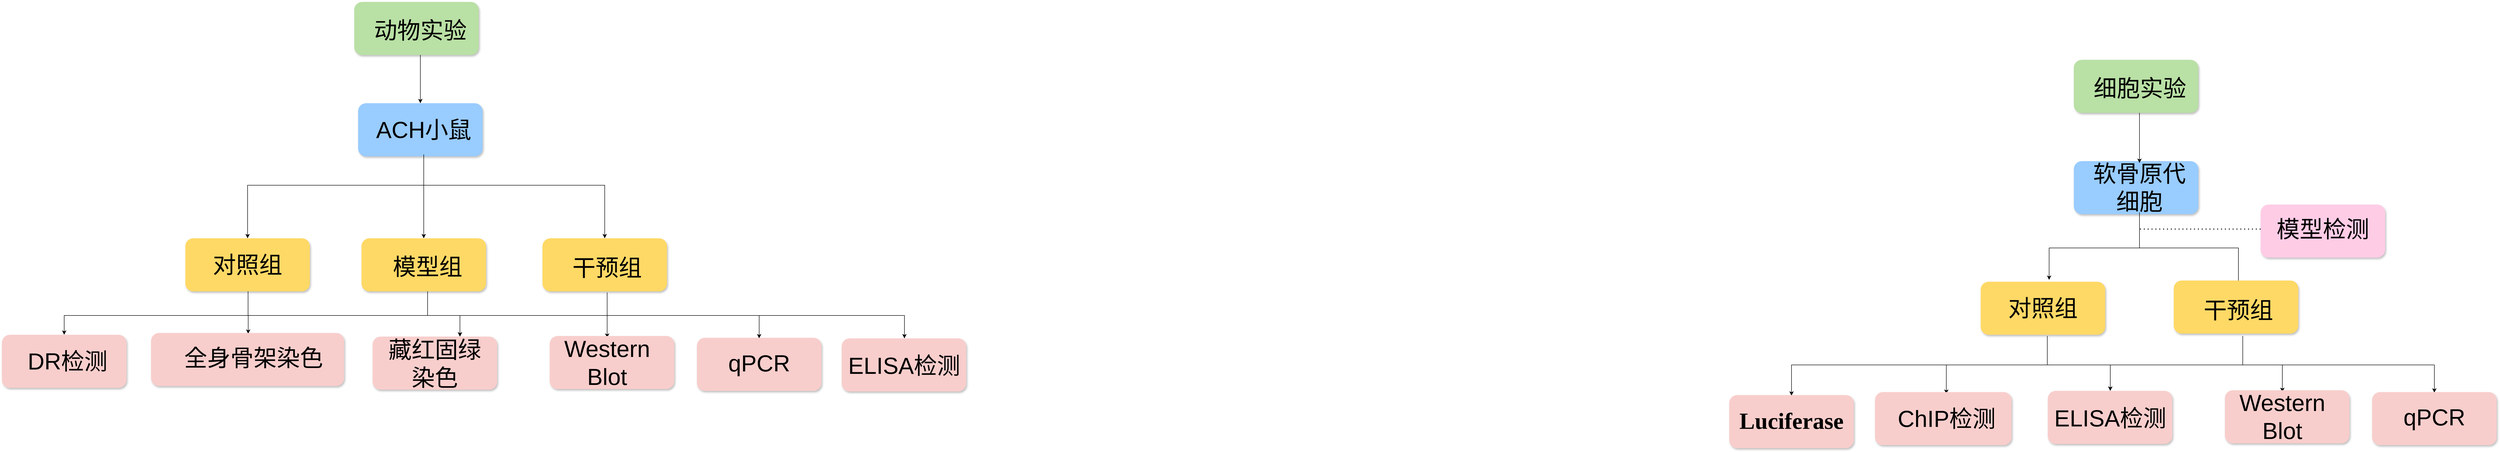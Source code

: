 <mxfile version="13.6.0" type="github"><diagram name="Page-1" id="97916047-d0de-89f5-080d-49f4d83e522f"><mxGraphModel dx="3237" dy="1623" grid="1" gridSize="10" guides="1" tooltips="1" connect="1" arrows="1" fold="1" page="1" pageScale="1.5" pageWidth="1169" pageHeight="827" background="#ffffff" math="0" shadow="0"><root><mxCell id="0"/><mxCell id="1" parent="0"/><mxCell id="CBgHFn_-aRq9Qqx-Fdjr-55" value="" style="rounded=1;fillColor=#B9E0A5;strokeColor=none;shadow=1;gradientColor=none;fontStyle=1;fontColor=#FFFFFF;fontSize=14;" vertex="1" parent="1"><mxGeometry x="740" y="10" width="258" height="110" as="geometry"/></mxCell><mxCell id="CBgHFn_-aRq9Qqx-Fdjr-56" value="" style="rounded=1;fillColor=#99CCFF;strokeColor=none;shadow=1;gradientColor=none;fontStyle=1;fontColor=#FFFFFF;fontSize=14;" vertex="1" parent="1"><mxGeometry x="748" y="220" width="258" height="110" as="geometry"/></mxCell><mxCell id="CBgHFn_-aRq9Qqx-Fdjr-59" value="" style="edgeStyle=orthogonalEdgeStyle;rounded=0;orthogonalLoop=1;jettySize=auto;html=1;" edge="1" parent="1" source="CBgHFn_-aRq9Qqx-Fdjr-58" target="CBgHFn_-aRq9Qqx-Fdjr-56"><mxGeometry relative="1" as="geometry"/></mxCell><mxCell id="CBgHFn_-aRq9Qqx-Fdjr-58" value="&lt;font style=&quot;font-size: 48px&quot;&gt;动物实验&lt;/font&gt;" style="text;html=1;strokeColor=none;fillColor=none;align=center;verticalAlign=middle;whiteSpace=wrap;rounded=0;" vertex="1" parent="1"><mxGeometry x="763" y="17.5" width="228" height="102.5" as="geometry"/></mxCell><mxCell id="CBgHFn_-aRq9Qqx-Fdjr-66" style="edgeStyle=orthogonalEdgeStyle;rounded=0;orthogonalLoop=1;jettySize=auto;html=1;" edge="1" parent="1" source="CBgHFn_-aRq9Qqx-Fdjr-60" target="CBgHFn_-aRq9Qqx-Fdjr-61"><mxGeometry relative="1" as="geometry"><Array as="points"><mxPoint x="884" y="390"/><mxPoint x="519" y="390"/></Array></mxGeometry></mxCell><mxCell id="CBgHFn_-aRq9Qqx-Fdjr-67" style="edgeStyle=orthogonalEdgeStyle;rounded=0;orthogonalLoop=1;jettySize=auto;html=1;" edge="1" parent="1" source="CBgHFn_-aRq9Qqx-Fdjr-60" target="CBgHFn_-aRq9Qqx-Fdjr-64"><mxGeometry relative="1" as="geometry"/></mxCell><mxCell id="CBgHFn_-aRq9Qqx-Fdjr-68" style="edgeStyle=orthogonalEdgeStyle;rounded=0;orthogonalLoop=1;jettySize=auto;html=1;" edge="1" parent="1" source="CBgHFn_-aRq9Qqx-Fdjr-60" target="CBgHFn_-aRq9Qqx-Fdjr-65"><mxGeometry relative="1" as="geometry"><Array as="points"><mxPoint x="884" y="390"/><mxPoint x="1259" y="390"/></Array></mxGeometry></mxCell><mxCell id="CBgHFn_-aRq9Qqx-Fdjr-60" value="&lt;font style=&quot;font-size: 48px&quot;&gt;ACH小鼠&lt;/font&gt;" style="text;html=1;strokeColor=none;fillColor=none;align=center;verticalAlign=middle;whiteSpace=wrap;rounded=0;" vertex="1" parent="1"><mxGeometry x="770" y="223.75" width="228" height="102.5" as="geometry"/></mxCell><mxCell id="CBgHFn_-aRq9Qqx-Fdjr-61" value="" style="rounded=1;fillColor=#FFD966;strokeColor=none;shadow=1;gradientColor=none;fontStyle=1;fontColor=#FFFFFF;fontSize=14;" vertex="1" parent="1"><mxGeometry x="390" y="500" width="258" height="110" as="geometry"/></mxCell><mxCell id="CBgHFn_-aRq9Qqx-Fdjr-64" value="" style="rounded=1;fillColor=#FFD966;strokeColor=none;shadow=1;gradientColor=none;fontStyle=1;fontColor=#FFFFFF;fontSize=14;" vertex="1" parent="1"><mxGeometry x="755" y="500" width="258" height="110" as="geometry"/></mxCell><mxCell id="CBgHFn_-aRq9Qqx-Fdjr-65" value="" style="rounded=1;fillColor=#FFD966;strokeColor=none;shadow=1;gradientColor=none;fontStyle=1;fontColor=#FFFFFF;fontSize=14;" vertex="1" parent="1"><mxGeometry x="1130" y="500" width="258" height="110" as="geometry"/></mxCell><mxCell id="CBgHFn_-aRq9Qqx-Fdjr-73" style="edgeStyle=orthogonalEdgeStyle;rounded=0;orthogonalLoop=1;jettySize=auto;html=1;" edge="1" parent="1" source="CBgHFn_-aRq9Qqx-Fdjr-69" target="CBgHFn_-aRq9Qqx-Fdjr-72"><mxGeometry relative="1" as="geometry"><Array as="points"><mxPoint x="520" y="660"/><mxPoint x="139" y="660"/></Array></mxGeometry></mxCell><mxCell id="CBgHFn_-aRq9Qqx-Fdjr-69" value="&lt;font size=&quot;7&quot;&gt;对照组&lt;/font&gt;&lt;span style=&quot;color: rgba(0 , 0 , 0 , 0) ; font-family: monospace ; font-size: 0px&quot;&gt;%3CmxGraphModel%3E%3Croot%3E%3CmxCell%20id%3D%220%22%2F%3E%3CmxCell%20id%3D%221%22%20parent%3D%220%22%2F%3E%3CmxCell%20id%3D%222%22%20value%3D%22%26lt%3Bfont%20style%3D%26quot%3Bfont-size%3A%2048px%26quot%3B%26gt%3BACH%E5%B0%8F%E9%BC%A0%26lt%3B%2Ffont%26gt%3B%22%20style%3D%22text%3Bhtml%3D1%3BstrokeColor%3Dnone%3BfillColor%3Dnone%3Balign%3Dcenter%3BverticalAlign%3Dmiddle%3BwhiteSpace%3Dwrap%3Brounded%3D0%3B%22%20vertex%3D%221%22%20parent%3D%221%22%3E%3CmxGeometry%20x%3D%22770%22%20y%3D%22553.75%22%20width%3D%22228%22%20height%3D%22102.5%22%20as%3D%22geometry%22%2F%3E%3C%2FmxCell%3E%3C%2Froot%3E%3C%2FmxGraphModel%3E&lt;/span&gt;" style="text;html=1;strokeColor=none;fillColor=none;align=center;verticalAlign=middle;whiteSpace=wrap;rounded=0;" vertex="1" parent="1"><mxGeometry x="405" y="500" width="228" height="110" as="geometry"/></mxCell><mxCell id="CBgHFn_-aRq9Qqx-Fdjr-96" style="edgeStyle=orthogonalEdgeStyle;rounded=0;orthogonalLoop=1;jettySize=auto;html=1;entryX=0.47;entryY=0.016;entryDx=0;entryDy=0;entryPerimeter=0;" edge="1" parent="1" source="CBgHFn_-aRq9Qqx-Fdjr-70" target="CBgHFn_-aRq9Qqx-Fdjr-91"><mxGeometry relative="1" as="geometry"><Array as="points"><mxPoint x="892" y="660"/><mxPoint x="520" y="660"/></Array></mxGeometry></mxCell><mxCell id="CBgHFn_-aRq9Qqx-Fdjr-97" style="edgeStyle=orthogonalEdgeStyle;rounded=0;orthogonalLoop=1;jettySize=auto;html=1;" edge="1" parent="1" source="CBgHFn_-aRq9Qqx-Fdjr-70" target="CBgHFn_-aRq9Qqx-Fdjr-92"><mxGeometry relative="1" as="geometry"><Array as="points"><mxPoint x="892" y="660"/><mxPoint x="959" y="660"/></Array></mxGeometry></mxCell><mxCell id="CBgHFn_-aRq9Qqx-Fdjr-70" value="&lt;font size=&quot;7&quot;&gt;模型组&lt;/font&gt;" style="text;html=1;strokeColor=none;fillColor=none;align=center;verticalAlign=middle;whiteSpace=wrap;rounded=0;" vertex="1" parent="1"><mxGeometry x="778" y="507.5" width="228" height="102.5" as="geometry"/></mxCell><mxCell id="CBgHFn_-aRq9Qqx-Fdjr-98" style="edgeStyle=orthogonalEdgeStyle;rounded=0;orthogonalLoop=1;jettySize=auto;html=1;" edge="1" parent="1" source="CBgHFn_-aRq9Qqx-Fdjr-71" target="CBgHFn_-aRq9Qqx-Fdjr-93"><mxGeometry relative="1" as="geometry"><Array as="points"><mxPoint x="1264" y="660"/><mxPoint x="1579" y="660"/></Array></mxGeometry></mxCell><mxCell id="CBgHFn_-aRq9Qqx-Fdjr-99" style="edgeStyle=orthogonalEdgeStyle;rounded=0;orthogonalLoop=1;jettySize=auto;html=1;" edge="1" parent="1" source="CBgHFn_-aRq9Qqx-Fdjr-71" target="CBgHFn_-aRq9Qqx-Fdjr-92"><mxGeometry relative="1" as="geometry"><Array as="points"><mxPoint x="1264" y="660"/><mxPoint x="959" y="660"/></Array></mxGeometry></mxCell><mxCell id="CBgHFn_-aRq9Qqx-Fdjr-100" style="edgeStyle=orthogonalEdgeStyle;rounded=0;orthogonalLoop=1;jettySize=auto;html=1;" edge="1" parent="1" source="CBgHFn_-aRq9Qqx-Fdjr-71" target="CBgHFn_-aRq9Qqx-Fdjr-88"><mxGeometry relative="1" as="geometry"/></mxCell><mxCell id="CBgHFn_-aRq9Qqx-Fdjr-133" style="edgeStyle=orthogonalEdgeStyle;rounded=0;orthogonalLoop=1;jettySize=auto;html=1;" edge="1" parent="1" source="CBgHFn_-aRq9Qqx-Fdjr-71" target="CBgHFn_-aRq9Qqx-Fdjr-132"><mxGeometry relative="1" as="geometry"><Array as="points"><mxPoint x="1264" y="660"/><mxPoint x="1880" y="660"/></Array></mxGeometry></mxCell><mxCell id="CBgHFn_-aRq9Qqx-Fdjr-71" value="&lt;font size=&quot;7&quot;&gt;干预组&lt;/font&gt;" style="text;html=1;strokeColor=none;fillColor=none;align=center;verticalAlign=middle;whiteSpace=wrap;rounded=0;" vertex="1" parent="1"><mxGeometry x="1150" y="510" width="228" height="102.5" as="geometry"/></mxCell><mxCell id="CBgHFn_-aRq9Qqx-Fdjr-72" value="" style="rounded=1;fillColor=#F8CECC;strokeColor=none;shadow=1;gradientColor=none;fontStyle=1;fontColor=#FFFFFF;fontSize=14;" vertex="1" parent="1"><mxGeometry x="10" y="700" width="258" height="110" as="geometry"/></mxCell><mxCell id="CBgHFn_-aRq9Qqx-Fdjr-74" value="&lt;font style=&quot;font-size: 48px&quot;&gt;DR检测&lt;/font&gt;" style="text;html=1;strokeColor=none;fillColor=none;align=center;verticalAlign=middle;whiteSpace=wrap;rounded=0;" vertex="1" parent="1"><mxGeometry x="32" y="703.75" width="228" height="102.5" as="geometry"/></mxCell><mxCell id="CBgHFn_-aRq9Qqx-Fdjr-77" value="" style="rounded=1;fillColor=#F8CECC;strokeColor=none;shadow=1;gradientColor=none;fontStyle=1;fontColor=#FFFFFF;fontSize=14;" vertex="1" parent="1"><mxGeometry x="319" y="696.25" width="400" height="110" as="geometry"/></mxCell><mxCell id="CBgHFn_-aRq9Qqx-Fdjr-79" value="" style="rounded=1;fillColor=#F8CECC;strokeColor=none;shadow=1;gradientColor=none;fontStyle=1;fontColor=#FFFFFF;fontSize=14;" vertex="1" parent="1"><mxGeometry x="778" y="703.75" width="258" height="110" as="geometry"/></mxCell><mxCell id="CBgHFn_-aRq9Qqx-Fdjr-81" value="" style="rounded=1;fillColor=#F8CECC;strokeColor=none;shadow=1;gradientColor=none;fontStyle=1;fontColor=#FFFFFF;fontSize=14;" vertex="1" parent="1"><mxGeometry x="1450" y="706.25" width="258" height="110" as="geometry"/></mxCell><mxCell id="CBgHFn_-aRq9Qqx-Fdjr-87" value="" style="rounded=1;fillColor=#F8CECC;strokeColor=none;shadow=1;gradientColor=none;fontStyle=1;fontColor=#FFFFFF;fontSize=14;" vertex="1" parent="1"><mxGeometry x="1145" y="702.5" width="258" height="110" as="geometry"/></mxCell><mxCell id="CBgHFn_-aRq9Qqx-Fdjr-88" value="&lt;font style=&quot;font-size: 48px&quot;&gt;Western Blot&lt;/font&gt;" style="text;html=1;strokeColor=none;fillColor=none;align=center;verticalAlign=middle;whiteSpace=wrap;rounded=0;" vertex="1" parent="1"><mxGeometry x="1150" y="706.25" width="228" height="102.5" as="geometry"/></mxCell><mxCell id="CBgHFn_-aRq9Qqx-Fdjr-91" value="&lt;font size=&quot;7&quot;&gt;全身骨架染色&lt;/font&gt;" style="text;html=1;strokeColor=none;fillColor=none;align=center;verticalAlign=middle;whiteSpace=wrap;rounded=0;" vertex="1" parent="1"><mxGeometry x="344" y="696.25" width="375" height="102.5" as="geometry"/></mxCell><mxCell id="CBgHFn_-aRq9Qqx-Fdjr-92" value="&lt;font size=&quot;7&quot;&gt;藏红固绿染色&lt;/font&gt;" style="text;html=1;strokeColor=none;fillColor=none;align=center;verticalAlign=middle;whiteSpace=wrap;rounded=0;" vertex="1" parent="1"><mxGeometry x="793" y="703.75" width="228" height="112.5" as="geometry"/></mxCell><mxCell id="CBgHFn_-aRq9Qqx-Fdjr-93" value="&lt;font style=&quot;font-size: 48px&quot;&gt;qPCR&lt;/font&gt;" style="text;html=1;strokeColor=none;fillColor=none;align=center;verticalAlign=middle;whiteSpace=wrap;rounded=0;" vertex="1" parent="1"><mxGeometry x="1465" y="707.5" width="228" height="102.5" as="geometry"/></mxCell><mxCell id="CBgHFn_-aRq9Qqx-Fdjr-101" value="" style="rounded=1;fillColor=#B9E0A5;strokeColor=none;shadow=1;gradientColor=none;fontStyle=1;fontColor=#FFFFFF;fontSize=14;" vertex="1" parent="1"><mxGeometry x="4303" y="130" width="258" height="110" as="geometry"/></mxCell><mxCell id="CBgHFn_-aRq9Qqx-Fdjr-102" value="" style="rounded=1;fillColor=#99CCFF;strokeColor=none;shadow=1;gradientColor=none;fontStyle=1;fontColor=#FFFFFF;fontSize=14;" vertex="1" parent="1"><mxGeometry x="4303" y="340" width="258" height="110" as="geometry"/></mxCell><mxCell id="CBgHFn_-aRq9Qqx-Fdjr-136" value="" style="edgeStyle=orthogonalEdgeStyle;rounded=0;orthogonalLoop=1;jettySize=auto;html=1;" edge="1" parent="1" source="CBgHFn_-aRq9Qqx-Fdjr-104" target="CBgHFn_-aRq9Qqx-Fdjr-108"><mxGeometry relative="1" as="geometry"><Array as="points"><mxPoint x="4439" y="270"/><mxPoint x="4439" y="270"/></Array></mxGeometry></mxCell><mxCell id="CBgHFn_-aRq9Qqx-Fdjr-104" value="&lt;font style=&quot;font-size: 48px&quot;&gt;细胞实验&lt;/font&gt;" style="text;html=1;strokeColor=none;fillColor=none;align=center;verticalAlign=middle;whiteSpace=wrap;rounded=0;" vertex="1" parent="1"><mxGeometry x="4326" y="137.5" width="228" height="102.5" as="geometry"/></mxCell><mxCell id="CBgHFn_-aRq9Qqx-Fdjr-139" style="edgeStyle=orthogonalEdgeStyle;rounded=0;orthogonalLoop=1;jettySize=auto;html=1;entryX=0.556;entryY=-0.035;entryDx=0;entryDy=0;entryPerimeter=0;" edge="1" parent="1" source="CBgHFn_-aRq9Qqx-Fdjr-108" target="CBgHFn_-aRq9Qqx-Fdjr-113"><mxGeometry relative="1" as="geometry"><Array as="points"><mxPoint x="4439" y="520"/><mxPoint x="4252" y="520"/></Array></mxGeometry></mxCell><mxCell id="CBgHFn_-aRq9Qqx-Fdjr-140" style="edgeStyle=orthogonalEdgeStyle;rounded=0;orthogonalLoop=1;jettySize=auto;html=1;entryX=0.5;entryY=0;entryDx=0;entryDy=0;" edge="1" parent="1" source="CBgHFn_-aRq9Qqx-Fdjr-108" target="CBgHFn_-aRq9Qqx-Fdjr-120"><mxGeometry relative="1" as="geometry"><Array as="points"><mxPoint x="4439" y="520"/><mxPoint x="4644" y="520"/></Array></mxGeometry></mxCell><mxCell id="CBgHFn_-aRq9Qqx-Fdjr-108" value="&lt;font size=&quot;7&quot;&gt;软骨原代细胞&lt;/font&gt;" style="text;html=1;strokeColor=none;fillColor=none;align=center;verticalAlign=middle;whiteSpace=wrap;rounded=0;" vertex="1" parent="1"><mxGeometry x="4325" y="343.75" width="228" height="102.5" as="geometry"/></mxCell><mxCell id="CBgHFn_-aRq9Qqx-Fdjr-109" value="" style="rounded=1;fillColor=#FFD966;strokeColor=none;shadow=1;gradientColor=none;fontStyle=1;fontColor=#FFFFFF;fontSize=14;" vertex="1" parent="1"><mxGeometry x="4110" y="590" width="258" height="110" as="geometry"/></mxCell><mxCell id="CBgHFn_-aRq9Qqx-Fdjr-111" value="" style="rounded=1;fillColor=#FFD966;strokeColor=none;shadow=1;gradientColor=none;fontStyle=1;fontColor=#FFFFFF;fontSize=14;" vertex="1" parent="1"><mxGeometry x="4510" y="587.5" width="258" height="110" as="geometry"/></mxCell><mxCell id="CBgHFn_-aRq9Qqx-Fdjr-141" style="edgeStyle=orthogonalEdgeStyle;rounded=0;orthogonalLoop=1;jettySize=auto;html=1;" edge="1" parent="1" target="CBgHFn_-aRq9Qqx-Fdjr-122"><mxGeometry relative="1" as="geometry"><mxPoint x="4248" y="702.5" as="sourcePoint"/><Array as="points"><mxPoint x="4248" y="762.5"/><mxPoint x="3718" y="762.5"/></Array></mxGeometry></mxCell><mxCell id="CBgHFn_-aRq9Qqx-Fdjr-142" style="edgeStyle=orthogonalEdgeStyle;rounded=0;orthogonalLoop=1;jettySize=auto;html=1;entryX=0.5;entryY=0;entryDx=0;entryDy=0;" edge="1" parent="1" target="CBgHFn_-aRq9Qqx-Fdjr-128"><mxGeometry relative="1" as="geometry"><mxPoint x="4248" y="702.5" as="sourcePoint"/><Array as="points"><mxPoint x="4248" y="762.5"/><mxPoint x="4039" y="762.5"/></Array></mxGeometry></mxCell><mxCell id="CBgHFn_-aRq9Qqx-Fdjr-146" style="edgeStyle=orthogonalEdgeStyle;rounded=0;orthogonalLoop=1;jettySize=auto;html=1;entryX=0.5;entryY=0;entryDx=0;entryDy=0;" edge="1" parent="1" target="CBgHFn_-aRq9Qqx-Fdjr-129"><mxGeometry relative="1" as="geometry"><mxPoint x="4248" y="702.5" as="sourcePoint"/><Array as="points"><mxPoint x="4248" y="762.5"/><mxPoint x="4379" y="762.5"/></Array></mxGeometry></mxCell><mxCell id="CBgHFn_-aRq9Qqx-Fdjr-113" value="&lt;font size=&quot;7&quot;&gt;对照组&lt;/font&gt;&lt;span style=&quot;color: rgba(0 , 0 , 0 , 0) ; font-family: monospace ; font-size: 0px&quot;&gt;%3CmxGraphModel%3E%3Croot%3E%3CmxCell%20id%3D%220%22%2F%3E%3CmxCell%20id%3D%221%22%20parent%3D%220%22%2F%3E%3CmxCell%20id%3D%222%22%20value%3D%22%26lt%3Bfont%20style%3D%26quot%3Bfont-size%3A%2048px%26quot%3B%26gt%3BACH%E5%B0%8F%E9%BC%A0%26lt%3B%2Ffont%26gt%3B%22%20style%3D%22text%3Bhtml%3D1%3BstrokeColor%3Dnone%3BfillColor%3Dnone%3Balign%3Dcenter%3BverticalAlign%3Dmiddle%3BwhiteSpace%3Dwrap%3Brounded%3D0%3B%22%20vertex%3D%221%22%20parent%3D%221%22%3E%3CmxGeometry%20x%3D%22770%22%20y%3D%22553.75%22%20width%3D%22228%22%20height%3D%22102.5%22%20as%3D%22geometry%22%2F%3E%3C%2FmxCell%3E%3C%2Froot%3E%3C%2FmxGraphModel%3E&lt;/span&gt;" style="text;html=1;strokeColor=none;fillColor=none;align=center;verticalAlign=middle;whiteSpace=wrap;rounded=0;" vertex="1" parent="1"><mxGeometry x="4125" y="590" width="228" height="110" as="geometry"/></mxCell><mxCell id="CBgHFn_-aRq9Qqx-Fdjr-143" style="edgeStyle=orthogonalEdgeStyle;rounded=0;orthogonalLoop=1;jettySize=auto;html=1;entryX=0.5;entryY=0;entryDx=0;entryDy=0;" edge="1" parent="1" target="CBgHFn_-aRq9Qqx-Fdjr-129"><mxGeometry relative="1" as="geometry"><mxPoint x="4653" y="702.5" as="sourcePoint"/><Array as="points"><mxPoint x="4653" y="762.5"/><mxPoint x="4379" y="762.5"/></Array></mxGeometry></mxCell><mxCell id="CBgHFn_-aRq9Qqx-Fdjr-144" style="edgeStyle=orthogonalEdgeStyle;rounded=0;orthogonalLoop=1;jettySize=auto;html=1;entryX=0.5;entryY=0;entryDx=0;entryDy=0;" edge="1" parent="1" target="CBgHFn_-aRq9Qqx-Fdjr-127"><mxGeometry relative="1" as="geometry"><mxPoint x="4653" y="702.5" as="sourcePoint"/><Array as="points"><mxPoint x="4653" y="762.5"/><mxPoint x="4735" y="762.5"/></Array></mxGeometry></mxCell><mxCell id="CBgHFn_-aRq9Qqx-Fdjr-145" style="edgeStyle=orthogonalEdgeStyle;rounded=0;orthogonalLoop=1;jettySize=auto;html=1;" edge="1" parent="1" target="CBgHFn_-aRq9Qqx-Fdjr-130"><mxGeometry relative="1" as="geometry"><mxPoint x="4653" y="702.5" as="sourcePoint"/><Array as="points"><mxPoint x="4653" y="762.5"/><mxPoint x="5050" y="762.5"/></Array></mxGeometry></mxCell><mxCell id="CBgHFn_-aRq9Qqx-Fdjr-120" value="&lt;font size=&quot;7&quot;&gt;干预组&lt;/font&gt;" style="text;html=1;strokeColor=none;fillColor=none;align=center;verticalAlign=middle;whiteSpace=wrap;rounded=0;" vertex="1" parent="1"><mxGeometry x="4530" y="597.5" width="228" height="102.5" as="geometry"/></mxCell><mxCell id="CBgHFn_-aRq9Qqx-Fdjr-121" value="" style="rounded=1;fillColor=#F8CECC;strokeColor=none;shadow=1;gradientColor=none;fontStyle=1;fontColor=#FFFFFF;fontSize=14;" vertex="1" parent="1"><mxGeometry x="3589" y="825" width="258" height="110" as="geometry"/></mxCell><mxCell id="CBgHFn_-aRq9Qqx-Fdjr-122" value="&lt;p class=&quot;MsoNormal&quot; style=&quot;margin: 0pt 0pt 0.0pt ; text-align: justify ; font-family: &amp;#34;times new roman&amp;#34;&quot;&gt;&lt;b&gt;&lt;span style=&quot;font-family: &amp;#34;times new roman regular&amp;#34;&quot;&gt;&lt;font style=&quot;font-size: 48px&quot;&gt;Luciferase&lt;/font&gt;&lt;/span&gt;&lt;/b&gt;&lt;/p&gt;" style="text;html=1;strokeColor=none;fillColor=none;align=center;verticalAlign=middle;whiteSpace=wrap;rounded=0;" vertex="1" parent="1"><mxGeometry x="3604" y="826.25" width="228" height="102.5" as="geometry"/></mxCell><mxCell id="CBgHFn_-aRq9Qqx-Fdjr-123" value="" style="rounded=1;fillColor=#F8CECC;strokeColor=none;shadow=1;gradientColor=none;fontStyle=1;fontColor=#FFFFFF;fontSize=14;" vertex="1" parent="1"><mxGeometry x="3891" y="818.75" width="283" height="110" as="geometry"/></mxCell><mxCell id="CBgHFn_-aRq9Qqx-Fdjr-124" value="" style="rounded=1;fillColor=#F8CECC;strokeColor=none;shadow=1;gradientColor=none;fontStyle=1;fontColor=#FFFFFF;fontSize=14;" vertex="1" parent="1"><mxGeometry x="4249" y="816.25" width="258" height="110" as="geometry"/></mxCell><mxCell id="CBgHFn_-aRq9Qqx-Fdjr-125" value="" style="rounded=1;fillColor=#F8CECC;strokeColor=none;shadow=1;gradientColor=none;fontStyle=1;fontColor=#FFFFFF;fontSize=14;" vertex="1" parent="1"><mxGeometry x="4921" y="818.75" width="258" height="110" as="geometry"/></mxCell><mxCell id="CBgHFn_-aRq9Qqx-Fdjr-126" value="" style="rounded=1;fillColor=#F8CECC;strokeColor=none;shadow=1;gradientColor=none;fontStyle=1;fontColor=#FFFFFF;fontSize=14;" vertex="1" parent="1"><mxGeometry x="4616" y="815" width="258" height="110" as="geometry"/></mxCell><mxCell id="CBgHFn_-aRq9Qqx-Fdjr-127" value="&lt;font style=&quot;font-size: 48px&quot;&gt;Western Blot&lt;/font&gt;" style="text;html=1;strokeColor=none;fillColor=none;align=center;verticalAlign=middle;whiteSpace=wrap;rounded=0;" vertex="1" parent="1"><mxGeometry x="4621" y="818.75" width="228" height="102.5" as="geometry"/></mxCell><mxCell id="CBgHFn_-aRq9Qqx-Fdjr-128" value="&lt;font size=&quot;7&quot;&gt;ChIP检测&lt;/font&gt;" style="text;html=1;strokeColor=none;fillColor=none;align=center;verticalAlign=middle;whiteSpace=wrap;rounded=0;" vertex="1" parent="1"><mxGeometry x="3903.5" y="822.5" width="270.5" height="102.5" as="geometry"/></mxCell><mxCell id="CBgHFn_-aRq9Qqx-Fdjr-129" value="&lt;font size=&quot;7&quot;&gt;ELISA检测&lt;/font&gt;" style="text;html=1;strokeColor=none;fillColor=none;align=center;verticalAlign=middle;whiteSpace=wrap;rounded=0;" vertex="1" parent="1"><mxGeometry x="4249" y="816.25" width="259" height="112.5" as="geometry"/></mxCell><mxCell id="CBgHFn_-aRq9Qqx-Fdjr-130" value="&lt;font style=&quot;font-size: 48px&quot;&gt;qPCR&lt;/font&gt;" style="text;html=1;strokeColor=none;fillColor=none;align=center;verticalAlign=middle;whiteSpace=wrap;rounded=0;" vertex="1" parent="1"><mxGeometry x="4936" y="820" width="228" height="102.5" as="geometry"/></mxCell><mxCell id="CBgHFn_-aRq9Qqx-Fdjr-131" value="" style="rounded=1;fillColor=#F8CECC;strokeColor=none;shadow=1;gradientColor=none;fontStyle=1;fontColor=#FFFFFF;fontSize=14;" vertex="1" parent="1"><mxGeometry x="1750" y="707.5" width="258" height="110" as="geometry"/></mxCell><mxCell id="CBgHFn_-aRq9Qqx-Fdjr-132" value="&lt;font size=&quot;7&quot;&gt;ELISA检测&lt;/font&gt;" style="text;html=1;strokeColor=none;fillColor=none;align=center;verticalAlign=middle;whiteSpace=wrap;rounded=0;" vertex="1" parent="1"><mxGeometry x="1750" y="707.5" width="259" height="112.5" as="geometry"/></mxCell><mxCell id="CBgHFn_-aRq9Qqx-Fdjr-135" value="" style="endArrow=none;dashed=1;html=1;dashPattern=1 3;strokeWidth=2;" edge="1" parent="1"><mxGeometry width="50" height="50" relative="1" as="geometry"><mxPoint x="4440" y="480.91" as="sourcePoint"/><mxPoint x="4700" y="480.91" as="targetPoint"/></mxGeometry></mxCell><mxCell id="CBgHFn_-aRq9Qqx-Fdjr-137" value="" style="rounded=1;fillColor=#FFCCE6;strokeColor=none;shadow=1;gradientColor=none;fontStyle=1;fontColor=#FFFFFF;fontSize=14;" vertex="1" parent="1"><mxGeometry x="4690" y="430" width="258" height="110" as="geometry"/></mxCell><mxCell id="CBgHFn_-aRq9Qqx-Fdjr-138" value="&lt;font size=&quot;7&quot;&gt;模型检测&lt;/font&gt;" style="text;html=1;strokeColor=none;fillColor=none;align=center;verticalAlign=middle;whiteSpace=wrap;rounded=0;" vertex="1" parent="1"><mxGeometry x="4705" y="430" width="228" height="102.5" as="geometry"/></mxCell></root></mxGraphModel></diagram></mxfile>